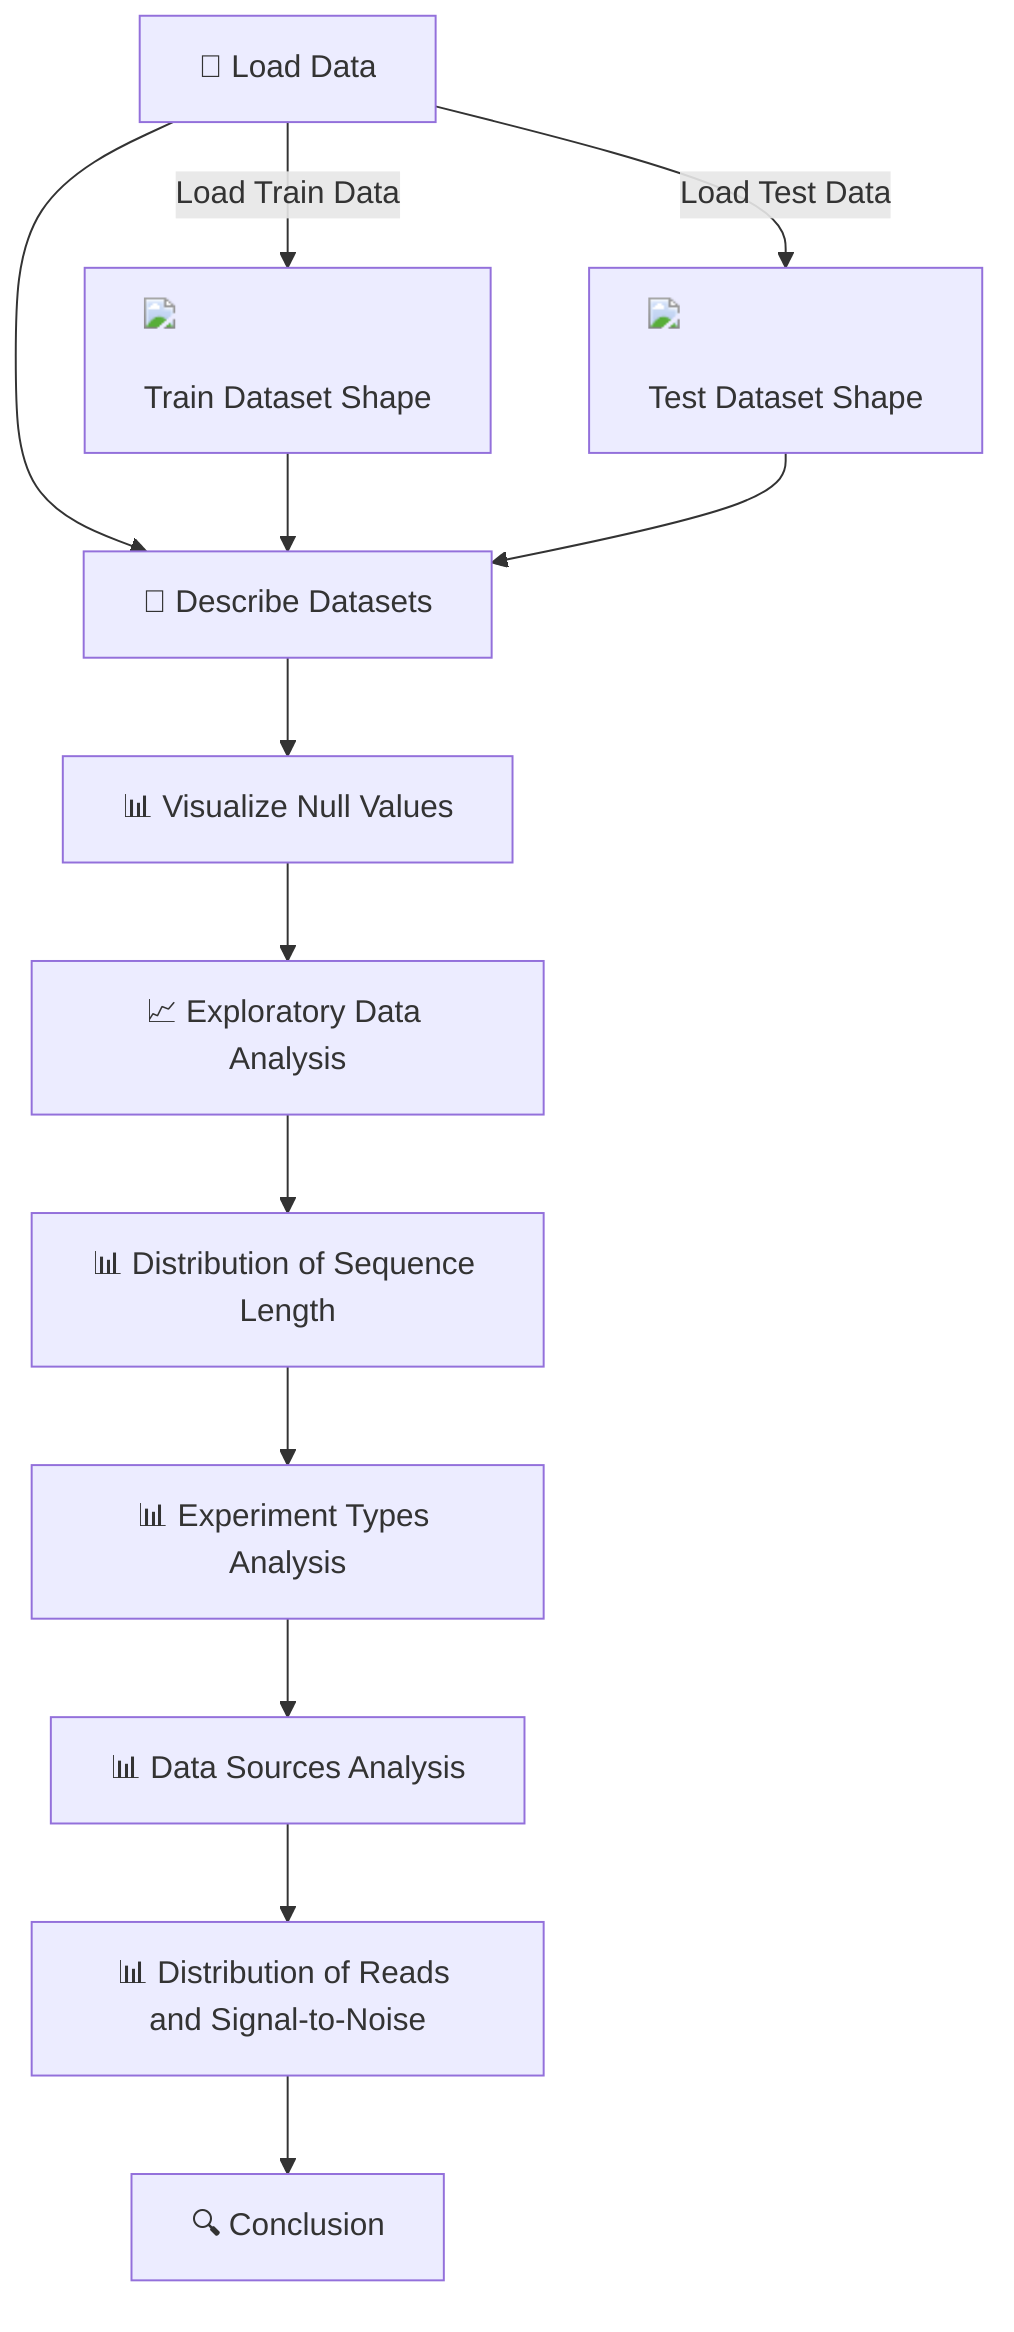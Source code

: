flowchart TD
    A["📁 Load Data"] --> B["📑 Describe Datasets"]
    B --> C["📊 Visualize Null Values"]
    C --> D["📈 Exploratory Data Analysis"]
    
    D --> E["📊 Distribution of Sequence Length"]
    E --> F["📊 Experiment Types Analysis"]
    F --> G["📊 Data Sources Analysis"]
    
    G --> H["📊 Distribution of Reads and Signal-to-Noise"]
    H --> I["🔍 Conclusion"]
    
    A --> |"Load Train Data"| J["<img src='dummy_plots/hist_template.svg' /> <br/> Train Dataset Shape"]
    A --> |"Load Test Data"| K["<img src='dummy_plots/hist_template.svg' /> <br/> Test Dataset Shape"]
    
    J --> B
    K --> B